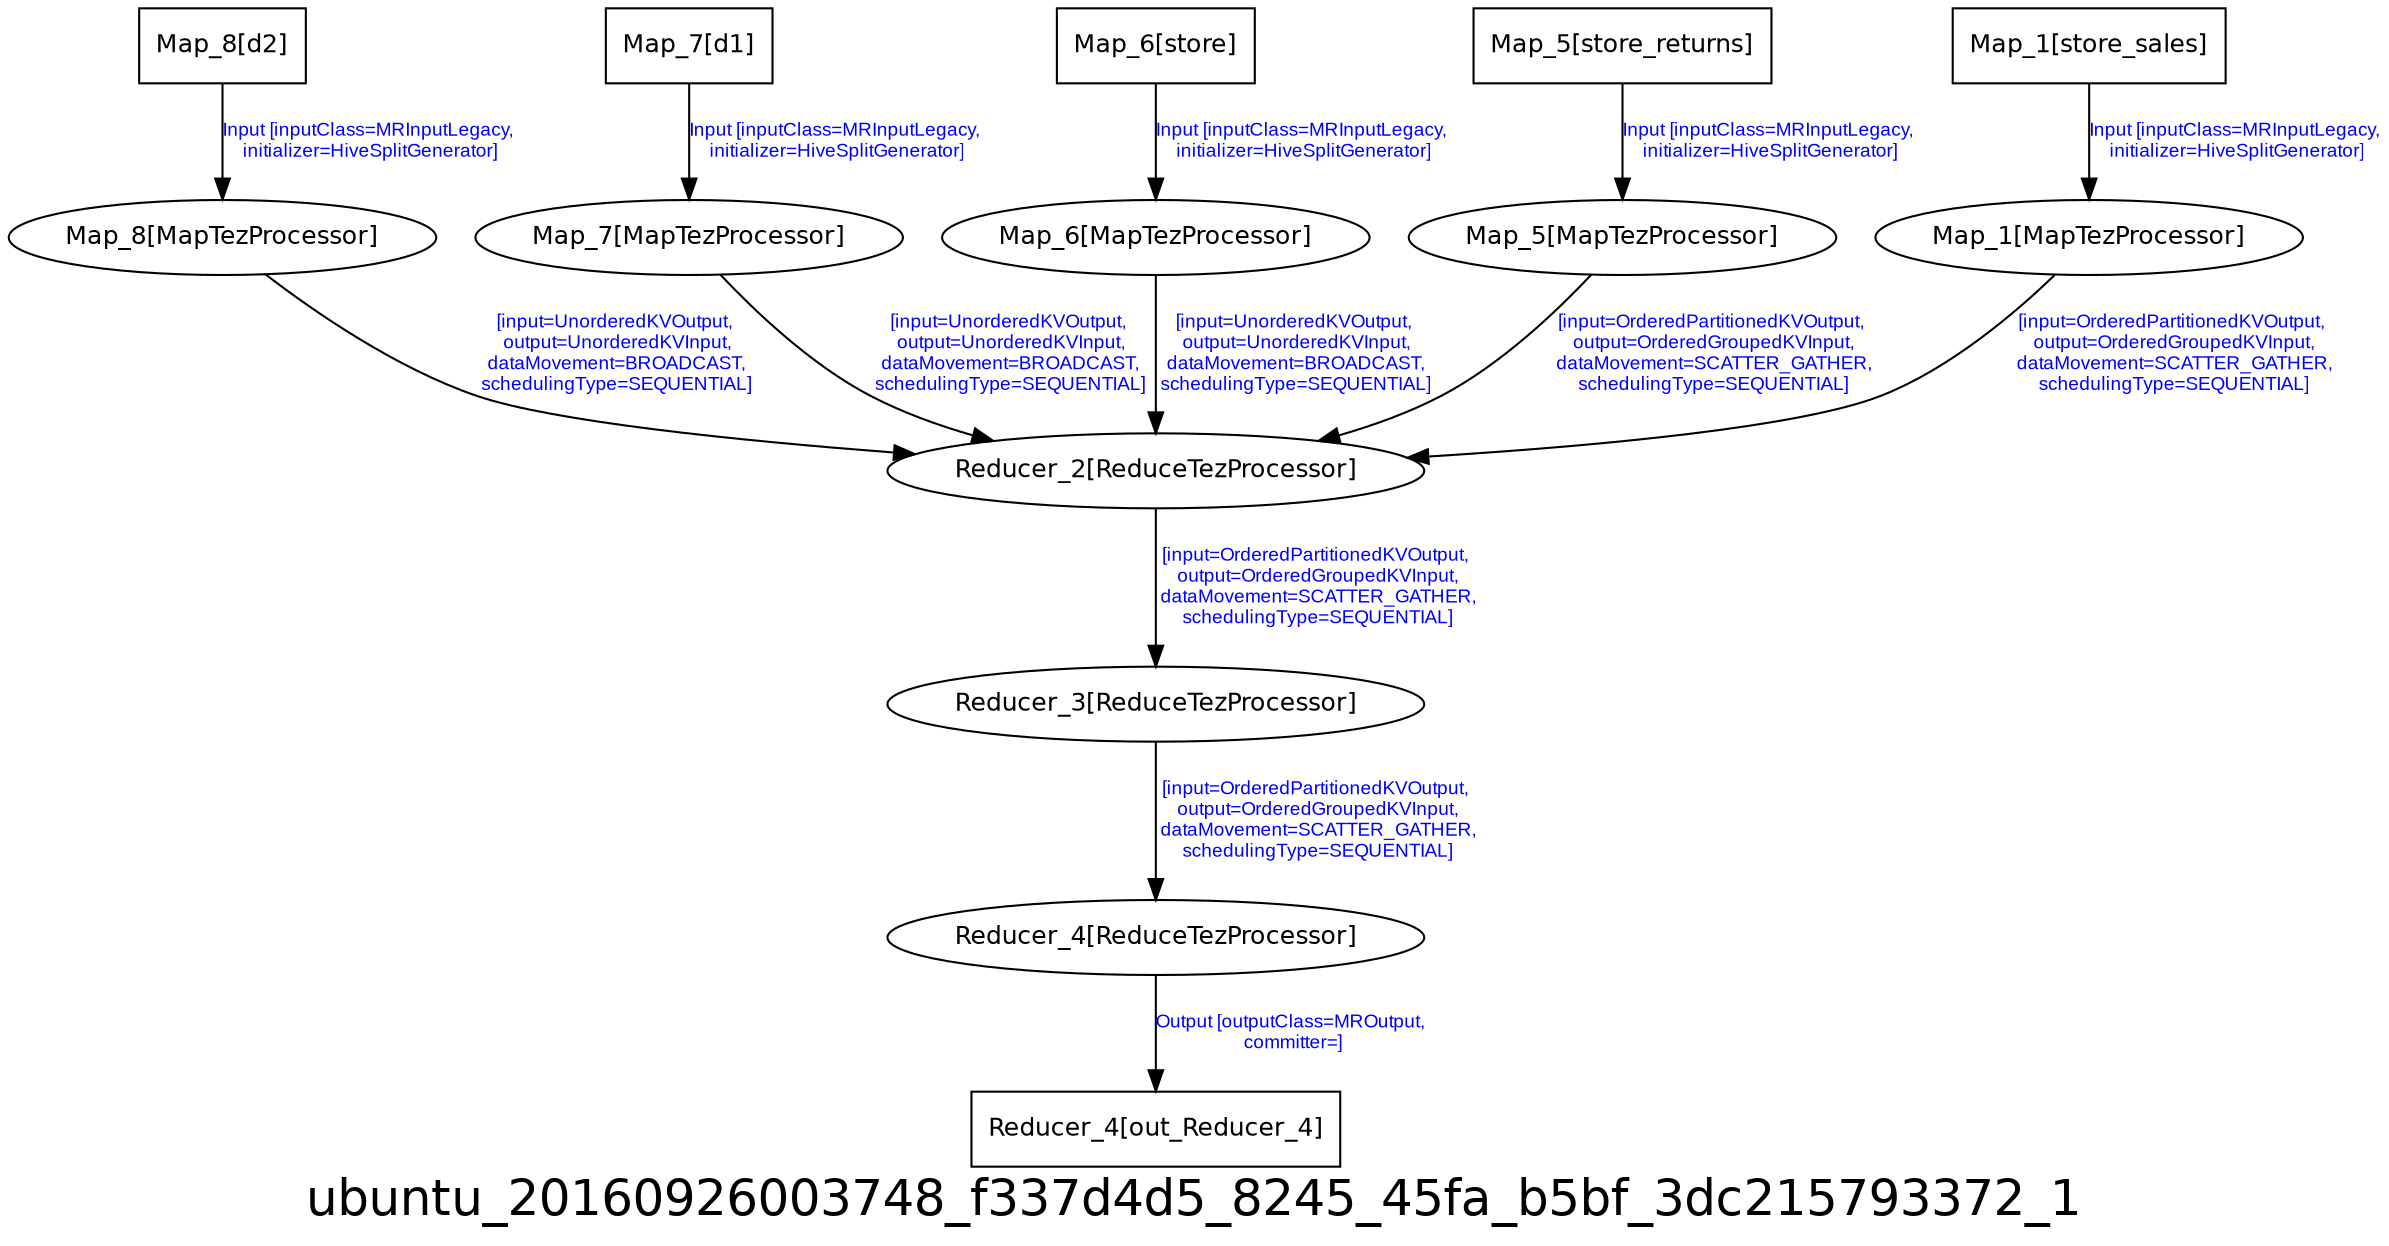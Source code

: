 digraph ubuntu_20160926003748_f337d4d5_8245_45fa_b5bf_3dc215793372_1 {
graph [ label="ubuntu_20160926003748_f337d4d5_8245_45fa_b5bf_3dc215793372_1", fontsize=24, fontname=Helvetica];
node [fontsize=12, fontname=Helvetica];
edge [fontsize=9, fontcolor=blue, fontname=Arial];
"ubuntu_20160926003748_f337d4d5_8245_45fa_b5bf_3dc215793372_1.Reducer_3" [ label = "Reducer_3[ReduceTezProcessor]" ];
"ubuntu_20160926003748_f337d4d5_8245_45fa_b5bf_3dc215793372_1.Reducer_3" -> "ubuntu_20160926003748_f337d4d5_8245_45fa_b5bf_3dc215793372_1.Reducer_4" [ label = "[input=OrderedPartitionedKVOutput,\n output=OrderedGroupedKVInput,\n dataMovement=SCATTER_GATHER,\n schedulingType=SEQUENTIAL]" ];
"ubuntu_20160926003748_f337d4d5_8245_45fa_b5bf_3dc215793372_1.Reducer_4_out_Reducer_4" [ label = "Reducer_4[out_Reducer_4]", shape = "box" ];
"ubuntu_20160926003748_f337d4d5_8245_45fa_b5bf_3dc215793372_1.Reducer_4" [ label = "Reducer_4[ReduceTezProcessor]" ];
"ubuntu_20160926003748_f337d4d5_8245_45fa_b5bf_3dc215793372_1.Reducer_4" -> "ubuntu_20160926003748_f337d4d5_8245_45fa_b5bf_3dc215793372_1.Reducer_4_out_Reducer_4" [ label = "Output [outputClass=MROutput,\n committer=]" ];
"ubuntu_20160926003748_f337d4d5_8245_45fa_b5bf_3dc215793372_1.Map_8_d2" [ label = "Map_8[d2]", shape = "box" ];
"ubuntu_20160926003748_f337d4d5_8245_45fa_b5bf_3dc215793372_1.Map_8_d2" -> "ubuntu_20160926003748_f337d4d5_8245_45fa_b5bf_3dc215793372_1.Map_8" [ label = "Input [inputClass=MRInputLegacy,\n initializer=HiveSplitGenerator]" ];
"ubuntu_20160926003748_f337d4d5_8245_45fa_b5bf_3dc215793372_1.Map_7_d1" [ label = "Map_7[d1]", shape = "box" ];
"ubuntu_20160926003748_f337d4d5_8245_45fa_b5bf_3dc215793372_1.Map_7_d1" -> "ubuntu_20160926003748_f337d4d5_8245_45fa_b5bf_3dc215793372_1.Map_7" [ label = "Input [inputClass=MRInputLegacy,\n initializer=HiveSplitGenerator]" ];
"ubuntu_20160926003748_f337d4d5_8245_45fa_b5bf_3dc215793372_1.Map_8" [ label = "Map_8[MapTezProcessor]" ];
"ubuntu_20160926003748_f337d4d5_8245_45fa_b5bf_3dc215793372_1.Map_8" -> "ubuntu_20160926003748_f337d4d5_8245_45fa_b5bf_3dc215793372_1.Reducer_2" [ label = "[input=UnorderedKVOutput,\n output=UnorderedKVInput,\n dataMovement=BROADCAST,\n schedulingType=SEQUENTIAL]" ];
"ubuntu_20160926003748_f337d4d5_8245_45fa_b5bf_3dc215793372_1.Reducer_2" [ label = "Reducer_2[ReduceTezProcessor]" ];
"ubuntu_20160926003748_f337d4d5_8245_45fa_b5bf_3dc215793372_1.Reducer_2" -> "ubuntu_20160926003748_f337d4d5_8245_45fa_b5bf_3dc215793372_1.Reducer_3" [ label = "[input=OrderedPartitionedKVOutput,\n output=OrderedGroupedKVInput,\n dataMovement=SCATTER_GATHER,\n schedulingType=SEQUENTIAL]" ];
"ubuntu_20160926003748_f337d4d5_8245_45fa_b5bf_3dc215793372_1.Map_6_store" [ label = "Map_6[store]", shape = "box" ];
"ubuntu_20160926003748_f337d4d5_8245_45fa_b5bf_3dc215793372_1.Map_6_store" -> "ubuntu_20160926003748_f337d4d5_8245_45fa_b5bf_3dc215793372_1.Map_6" [ label = "Input [inputClass=MRInputLegacy,\n initializer=HiveSplitGenerator]" ];
"ubuntu_20160926003748_f337d4d5_8245_45fa_b5bf_3dc215793372_1.Map_6" [ label = "Map_6[MapTezProcessor]" ];
"ubuntu_20160926003748_f337d4d5_8245_45fa_b5bf_3dc215793372_1.Map_6" -> "ubuntu_20160926003748_f337d4d5_8245_45fa_b5bf_3dc215793372_1.Reducer_2" [ label = "[input=UnorderedKVOutput,\n output=UnorderedKVInput,\n dataMovement=BROADCAST,\n schedulingType=SEQUENTIAL]" ];
"ubuntu_20160926003748_f337d4d5_8245_45fa_b5bf_3dc215793372_1.Map_5_store_returns" [ label = "Map_5[store_returns]", shape = "box" ];
"ubuntu_20160926003748_f337d4d5_8245_45fa_b5bf_3dc215793372_1.Map_5_store_returns" -> "ubuntu_20160926003748_f337d4d5_8245_45fa_b5bf_3dc215793372_1.Map_5" [ label = "Input [inputClass=MRInputLegacy,\n initializer=HiveSplitGenerator]" ];
"ubuntu_20160926003748_f337d4d5_8245_45fa_b5bf_3dc215793372_1.Map_7" [ label = "Map_7[MapTezProcessor]" ];
"ubuntu_20160926003748_f337d4d5_8245_45fa_b5bf_3dc215793372_1.Map_7" -> "ubuntu_20160926003748_f337d4d5_8245_45fa_b5bf_3dc215793372_1.Reducer_2" [ label = "[input=UnorderedKVOutput,\n output=UnorderedKVInput,\n dataMovement=BROADCAST,\n schedulingType=SEQUENTIAL]" ];
"ubuntu_20160926003748_f337d4d5_8245_45fa_b5bf_3dc215793372_1.Map_5" [ label = "Map_5[MapTezProcessor]" ];
"ubuntu_20160926003748_f337d4d5_8245_45fa_b5bf_3dc215793372_1.Map_5" -> "ubuntu_20160926003748_f337d4d5_8245_45fa_b5bf_3dc215793372_1.Reducer_2" [ label = "[input=OrderedPartitionedKVOutput,\n output=OrderedGroupedKVInput,\n dataMovement=SCATTER_GATHER,\n schedulingType=SEQUENTIAL]" ];
"ubuntu_20160926003748_f337d4d5_8245_45fa_b5bf_3dc215793372_1.Map_1" [ label = "Map_1[MapTezProcessor]" ];
"ubuntu_20160926003748_f337d4d5_8245_45fa_b5bf_3dc215793372_1.Map_1" -> "ubuntu_20160926003748_f337d4d5_8245_45fa_b5bf_3dc215793372_1.Reducer_2" [ label = "[input=OrderedPartitionedKVOutput,\n output=OrderedGroupedKVInput,\n dataMovement=SCATTER_GATHER,\n schedulingType=SEQUENTIAL]" ];
"ubuntu_20160926003748_f337d4d5_8245_45fa_b5bf_3dc215793372_1.Map_1_store_sales" [ label = "Map_1[store_sales]", shape = "box" ];
"ubuntu_20160926003748_f337d4d5_8245_45fa_b5bf_3dc215793372_1.Map_1_store_sales" -> "ubuntu_20160926003748_f337d4d5_8245_45fa_b5bf_3dc215793372_1.Map_1" [ label = "Input [inputClass=MRInputLegacy,\n initializer=HiveSplitGenerator]" ];
}
